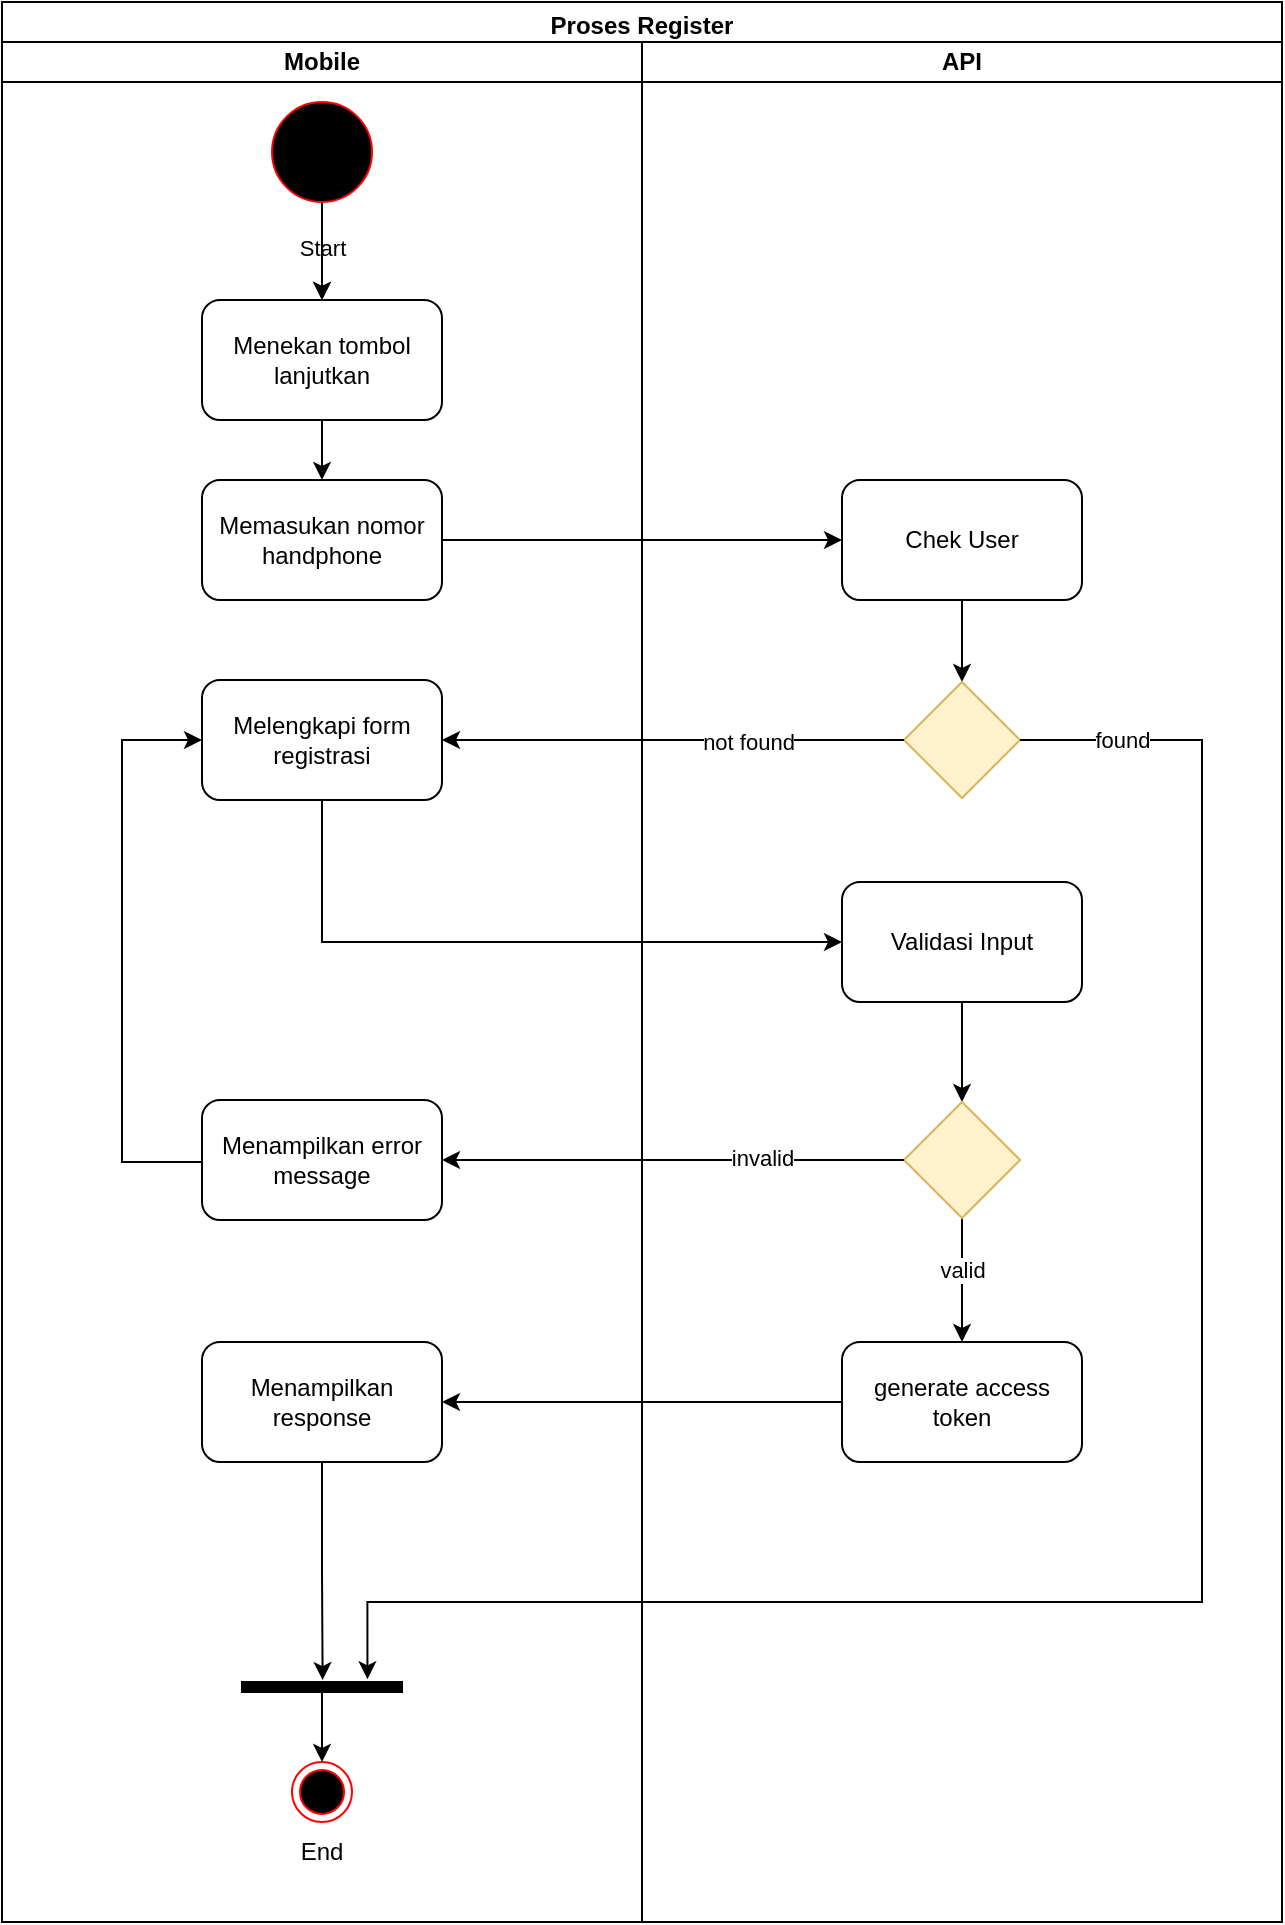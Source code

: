 <mxfile>
    <diagram id="xYMDRpf6OmGDEBUr7g-y" name="Register">
        <mxGraphModel dx="676" dy="591" grid="1" gridSize="10" guides="1" tooltips="1" connect="1" arrows="1" fold="1" page="1" pageScale="1" pageWidth="850" pageHeight="1100" math="0" shadow="0">
            <root>
                <mxCell id="0"/>
                <mxCell id="1" parent="0"/>
                <mxCell id="5NrimnPIdkj-3UQdEftS-1" value="Proses Register" style="swimlane;whiteSpace=wrap;html=1;" parent="1" vertex="1">
                    <mxGeometry x="80" y="80" width="640" height="960" as="geometry"/>
                </mxCell>
                <mxCell id="5NrimnPIdkj-3UQdEftS-2" value="Mobile" style="swimlane;startSize=20;whiteSpace=wrap;html=1;" parent="5NrimnPIdkj-3UQdEftS-1" vertex="1">
                    <mxGeometry y="20" width="320" height="940" as="geometry"/>
                </mxCell>
                <mxCell id="5NrimnPIdkj-3UQdEftS-3" style="edgeStyle=none;html=1;entryX=0.5;entryY=0;entryDx=0;entryDy=0;" parent="5NrimnPIdkj-3UQdEftS-2" target="5NrimnPIdkj-3UQdEftS-6" edge="1">
                    <mxGeometry relative="1" as="geometry">
                        <mxPoint x="160" y="82" as="sourcePoint"/>
                    </mxGeometry>
                </mxCell>
                <mxCell id="5NrimnPIdkj-3UQdEftS-4" value="Start" style="edgeLabel;html=1;align=center;verticalAlign=middle;resizable=0;points=[];" parent="5NrimnPIdkj-3UQdEftS-3" vertex="1" connectable="0">
                    <mxGeometry x="-0.257" relative="1" as="geometry">
                        <mxPoint y="3" as="offset"/>
                    </mxGeometry>
                </mxCell>
                <mxCell id="5NrimnPIdkj-3UQdEftS-5" value="" style="edgeStyle=none;html=1;" parent="5NrimnPIdkj-3UQdEftS-2" source="5NrimnPIdkj-3UQdEftS-6" target="5NrimnPIdkj-3UQdEftS-7" edge="1">
                    <mxGeometry relative="1" as="geometry"/>
                </mxCell>
                <mxCell id="5NrimnPIdkj-3UQdEftS-6" value="Menekan tombol lanjutkan" style="rounded=1;whiteSpace=wrap;html=1;fillColor=none;" parent="5NrimnPIdkj-3UQdEftS-2" vertex="1">
                    <mxGeometry x="100" y="129" width="120" height="60" as="geometry"/>
                </mxCell>
                <mxCell id="5NrimnPIdkj-3UQdEftS-7" value="Memasukan nomor handphone" style="whiteSpace=wrap;html=1;fillColor=none;rounded=1;" parent="5NrimnPIdkj-3UQdEftS-2" vertex="1">
                    <mxGeometry x="100" y="219" width="120" height="60" as="geometry"/>
                </mxCell>
                <mxCell id="5NrimnPIdkj-3UQdEftS-8" value="Melengkapi form registrasi" style="whiteSpace=wrap;html=1;fillColor=none;rounded=1;" parent="5NrimnPIdkj-3UQdEftS-2" vertex="1">
                    <mxGeometry x="100" y="319" width="120" height="60" as="geometry"/>
                </mxCell>
                <mxCell id="5NrimnPIdkj-3UQdEftS-9" value="" style="ellipse;html=1;shape=endState;fillColor=#000000;strokeColor=#ff0000;" parent="5NrimnPIdkj-3UQdEftS-2" vertex="1">
                    <mxGeometry x="145" y="860" width="30" height="30" as="geometry"/>
                </mxCell>
                <mxCell id="5NrimnPIdkj-3UQdEftS-10" style="edgeStyle=orthogonalEdgeStyle;rounded=0;html=1;entryX=0.5;entryY=0;entryDx=0;entryDy=0;" parent="5NrimnPIdkj-3UQdEftS-2" source="5NrimnPIdkj-3UQdEftS-11" target="5NrimnPIdkj-3UQdEftS-9" edge="1">
                    <mxGeometry relative="1" as="geometry"/>
                </mxCell>
                <mxCell id="5NrimnPIdkj-3UQdEftS-11" value="" style="html=1;points=[];perimeter=orthogonalPerimeter;fillColor=strokeColor;direction=south;" parent="5NrimnPIdkj-3UQdEftS-2" vertex="1">
                    <mxGeometry x="120" y="820" width="80" height="5" as="geometry"/>
                </mxCell>
                <mxCell id="5NrimnPIdkj-3UQdEftS-12" style="edgeStyle=orthogonalEdgeStyle;rounded=0;html=1;entryX=0;entryY=0.5;entryDx=0;entryDy=0;" parent="5NrimnPIdkj-3UQdEftS-2" source="5NrimnPIdkj-3UQdEftS-13" target="5NrimnPIdkj-3UQdEftS-8" edge="1">
                    <mxGeometry relative="1" as="geometry">
                        <Array as="points">
                            <mxPoint x="60" y="560"/>
                            <mxPoint x="60" y="349"/>
                        </Array>
                    </mxGeometry>
                </mxCell>
                <mxCell id="5NrimnPIdkj-3UQdEftS-13" value="Menampilkan error message" style="rounded=1;whiteSpace=wrap;html=1;fillColor=none;" parent="5NrimnPIdkj-3UQdEftS-2" vertex="1">
                    <mxGeometry x="100" y="529" width="120" height="60" as="geometry"/>
                </mxCell>
                <mxCell id="5NrimnPIdkj-3UQdEftS-14" style="edgeStyle=orthogonalEdgeStyle;rounded=0;html=1;entryX=-0.194;entryY=0.496;entryDx=0;entryDy=0;entryPerimeter=0;" parent="5NrimnPIdkj-3UQdEftS-2" source="5NrimnPIdkj-3UQdEftS-15" target="5NrimnPIdkj-3UQdEftS-11" edge="1">
                    <mxGeometry relative="1" as="geometry"/>
                </mxCell>
                <mxCell id="5NrimnPIdkj-3UQdEftS-15" value="Menampilkan response" style="rounded=1;whiteSpace=wrap;html=1;fillColor=none;" parent="5NrimnPIdkj-3UQdEftS-2" vertex="1">
                    <mxGeometry x="100" y="650" width="120" height="60" as="geometry"/>
                </mxCell>
                <mxCell id="5NrimnPIdkj-3UQdEftS-16" value="" style="edgeStyle=orthogonalEdgeStyle;rounded=0;html=1;exitX=0.5;exitY=1;exitDx=0;exitDy=0;" parent="5NrimnPIdkj-3UQdEftS-2" source="5NrimnPIdkj-3UQdEftS-17" target="5NrimnPIdkj-3UQdEftS-6" edge="1">
                    <mxGeometry relative="1" as="geometry"/>
                </mxCell>
                <mxCell id="5NrimnPIdkj-3UQdEftS-17" value="" style="ellipse;whiteSpace=wrap;html=1;fillColor=#000000;strokeColor=#ff0000;" parent="5NrimnPIdkj-3UQdEftS-2" vertex="1">
                    <mxGeometry x="135" y="30" width="50" height="50" as="geometry"/>
                </mxCell>
                <mxCell id="5NrimnPIdkj-3UQdEftS-18" value="End" style="text;html=1;strokeColor=none;fillColor=none;align=center;verticalAlign=middle;whiteSpace=wrap;rounded=0;" parent="5NrimnPIdkj-3UQdEftS-2" vertex="1">
                    <mxGeometry x="130" y="890" width="60" height="30" as="geometry"/>
                </mxCell>
                <mxCell id="5NrimnPIdkj-3UQdEftS-19" value="API" style="swimlane;startSize=20;whiteSpace=wrap;html=1;" parent="5NrimnPIdkj-3UQdEftS-1" vertex="1">
                    <mxGeometry x="320" y="20" width="320" height="940" as="geometry"/>
                </mxCell>
                <mxCell id="5NrimnPIdkj-3UQdEftS-20" value="generate access token" style="rounded=1;whiteSpace=wrap;html=1;fillColor=none;" parent="5NrimnPIdkj-3UQdEftS-19" vertex="1">
                    <mxGeometry x="100" y="650" width="120" height="60" as="geometry"/>
                </mxCell>
                <mxCell id="5NrimnPIdkj-3UQdEftS-21" style="edgeStyle=orthogonalEdgeStyle;rounded=0;html=1;entryX=0.5;entryY=0;entryDx=0;entryDy=0;" parent="5NrimnPIdkj-3UQdEftS-19" source="5NrimnPIdkj-3UQdEftS-22" target="5NrimnPIdkj-3UQdEftS-23" edge="1">
                    <mxGeometry relative="1" as="geometry"/>
                </mxCell>
                <mxCell id="5NrimnPIdkj-3UQdEftS-22" value="Chek User" style="whiteSpace=wrap;html=1;fillColor=none;rounded=1;" parent="5NrimnPIdkj-3UQdEftS-19" vertex="1">
                    <mxGeometry x="100" y="219" width="120" height="60" as="geometry"/>
                </mxCell>
                <mxCell id="5NrimnPIdkj-3UQdEftS-23" value="" style="rhombus;whiteSpace=wrap;html=1;fillColor=#fff2cc;strokeColor=#d6b656;" parent="5NrimnPIdkj-3UQdEftS-19" vertex="1">
                    <mxGeometry x="131" y="320" width="58" height="58" as="geometry"/>
                </mxCell>
                <mxCell id="5NrimnPIdkj-3UQdEftS-24" style="edgeStyle=orthogonalEdgeStyle;rounded=0;html=1;entryX=0.5;entryY=0;entryDx=0;entryDy=0;" parent="5NrimnPIdkj-3UQdEftS-19" source="5NrimnPIdkj-3UQdEftS-25" target="5NrimnPIdkj-3UQdEftS-28" edge="1">
                    <mxGeometry relative="1" as="geometry"/>
                </mxCell>
                <mxCell id="5NrimnPIdkj-3UQdEftS-25" value="Validasi Input" style="rounded=1;whiteSpace=wrap;html=1;fillColor=none;" parent="5NrimnPIdkj-3UQdEftS-19" vertex="1">
                    <mxGeometry x="100" y="420" width="120" height="60" as="geometry"/>
                </mxCell>
                <mxCell id="5NrimnPIdkj-3UQdEftS-26" style="edgeStyle=orthogonalEdgeStyle;rounded=0;html=1;entryX=0.5;entryY=0;entryDx=0;entryDy=0;" parent="5NrimnPIdkj-3UQdEftS-19" source="5NrimnPIdkj-3UQdEftS-28" target="5NrimnPIdkj-3UQdEftS-20" edge="1">
                    <mxGeometry relative="1" as="geometry"/>
                </mxCell>
                <mxCell id="5NrimnPIdkj-3UQdEftS-27" value="valid" style="edgeLabel;html=1;align=center;verticalAlign=middle;resizable=0;points=[];" parent="5NrimnPIdkj-3UQdEftS-26" vertex="1" connectable="0">
                    <mxGeometry x="-0.172" relative="1" as="geometry">
                        <mxPoint as="offset"/>
                    </mxGeometry>
                </mxCell>
                <mxCell id="5NrimnPIdkj-3UQdEftS-28" value="" style="rhombus;whiteSpace=wrap;html=1;fillColor=#fff2cc;strokeColor=#d6b656;" parent="5NrimnPIdkj-3UQdEftS-19" vertex="1">
                    <mxGeometry x="131" y="530" width="58" height="58" as="geometry"/>
                </mxCell>
                <mxCell id="5NrimnPIdkj-3UQdEftS-29" style="edgeStyle=orthogonalEdgeStyle;rounded=0;html=1;entryX=0;entryY=0.5;entryDx=0;entryDy=0;" parent="5NrimnPIdkj-3UQdEftS-1" source="5NrimnPIdkj-3UQdEftS-7" target="5NrimnPIdkj-3UQdEftS-22" edge="1">
                    <mxGeometry relative="1" as="geometry"/>
                </mxCell>
                <mxCell id="5NrimnPIdkj-3UQdEftS-30" style="edgeStyle=orthogonalEdgeStyle;rounded=0;html=1;entryX=1;entryY=0.5;entryDx=0;entryDy=0;" parent="5NrimnPIdkj-3UQdEftS-1" source="5NrimnPIdkj-3UQdEftS-23" target="5NrimnPIdkj-3UQdEftS-8" edge="1">
                    <mxGeometry relative="1" as="geometry"/>
                </mxCell>
                <mxCell id="5NrimnPIdkj-3UQdEftS-31" value="not found" style="edgeLabel;html=1;align=center;verticalAlign=middle;resizable=0;points=[];" parent="5NrimnPIdkj-3UQdEftS-30" vertex="1" connectable="0">
                    <mxGeometry x="-0.325" y="1" relative="1" as="geometry">
                        <mxPoint as="offset"/>
                    </mxGeometry>
                </mxCell>
                <mxCell id="5NrimnPIdkj-3UQdEftS-32" style="edgeStyle=orthogonalEdgeStyle;rounded=0;html=1;entryX=0;entryY=0.5;entryDx=0;entryDy=0;" parent="5NrimnPIdkj-3UQdEftS-1" source="5NrimnPIdkj-3UQdEftS-8" target="5NrimnPIdkj-3UQdEftS-25" edge="1">
                    <mxGeometry relative="1" as="geometry">
                        <Array as="points">
                            <mxPoint x="160" y="470"/>
                        </Array>
                    </mxGeometry>
                </mxCell>
                <mxCell id="5NrimnPIdkj-3UQdEftS-33" style="edgeStyle=orthogonalEdgeStyle;rounded=0;html=1;entryX=1;entryY=0.5;entryDx=0;entryDy=0;" parent="5NrimnPIdkj-3UQdEftS-1" source="5NrimnPIdkj-3UQdEftS-28" target="5NrimnPIdkj-3UQdEftS-13" edge="1">
                    <mxGeometry relative="1" as="geometry"/>
                </mxCell>
                <mxCell id="5NrimnPIdkj-3UQdEftS-34" value="invalid" style="edgeLabel;html=1;align=center;verticalAlign=middle;resizable=0;points=[];" parent="5NrimnPIdkj-3UQdEftS-33" vertex="1" connectable="0">
                    <mxGeometry x="-0.384" y="-1" relative="1" as="geometry">
                        <mxPoint as="offset"/>
                    </mxGeometry>
                </mxCell>
                <mxCell id="5NrimnPIdkj-3UQdEftS-35" style="edgeStyle=orthogonalEdgeStyle;rounded=0;html=1;entryX=1;entryY=0.5;entryDx=0;entryDy=0;" parent="5NrimnPIdkj-3UQdEftS-1" source="5NrimnPIdkj-3UQdEftS-20" target="5NrimnPIdkj-3UQdEftS-15" edge="1">
                    <mxGeometry relative="1" as="geometry"/>
                </mxCell>
                <mxCell id="5NrimnPIdkj-3UQdEftS-36" style="edgeStyle=orthogonalEdgeStyle;rounded=0;html=1;entryX=-0.267;entryY=0.216;entryDx=0;entryDy=0;entryPerimeter=0;" parent="5NrimnPIdkj-3UQdEftS-1" source="5NrimnPIdkj-3UQdEftS-23" target="5NrimnPIdkj-3UQdEftS-11" edge="1">
                    <mxGeometry relative="1" as="geometry">
                        <Array as="points">
                            <mxPoint x="600" y="369"/>
                            <mxPoint x="600" y="800"/>
                            <mxPoint x="183" y="800"/>
                        </Array>
                    </mxGeometry>
                </mxCell>
                <mxCell id="5NrimnPIdkj-3UQdEftS-37" value="found" style="edgeLabel;html=1;align=center;verticalAlign=middle;resizable=0;points=[];" parent="5NrimnPIdkj-3UQdEftS-36" vertex="1" connectable="0">
                    <mxGeometry x="-0.865" y="-2" relative="1" as="geometry">
                        <mxPoint x="-15" y="-2" as="offset"/>
                    </mxGeometry>
                </mxCell>
            </root>
        </mxGraphModel>
    </diagram>
    <diagram id="5POT48N6JLN6g2_w27yh" name="Login">
        <mxGraphModel dx="676" dy="591" grid="1" gridSize="10" guides="1" tooltips="1" connect="1" arrows="1" fold="1" page="1" pageScale="1" pageWidth="850" pageHeight="1100" math="0" shadow="0">
            <root>
                <mxCell id="0"/>
                <mxCell id="1" parent="0"/>
                <mxCell id="2" value="Proses Login" style="swimlane;whiteSpace=wrap;html=1;" parent="1" vertex="1">
                    <mxGeometry x="80" y="80" width="640" height="960" as="geometry"/>
                </mxCell>
                <mxCell id="3" value="Mobile" style="swimlane;startSize=20;whiteSpace=wrap;html=1;" parent="2" vertex="1">
                    <mxGeometry y="20" width="320" height="940" as="geometry"/>
                </mxCell>
                <mxCell id="7" style="edgeStyle=none;html=1;entryX=0.5;entryY=0;entryDx=0;entryDy=0;" parent="3" target="6" edge="1">
                    <mxGeometry relative="1" as="geometry">
                        <mxPoint x="160" y="82" as="sourcePoint"/>
                    </mxGeometry>
                </mxCell>
                <mxCell id="8" value="Start" style="edgeLabel;html=1;align=center;verticalAlign=middle;resizable=0;points=[];" parent="7" vertex="1" connectable="0">
                    <mxGeometry x="-0.257" relative="1" as="geometry">
                        <mxPoint y="3" as="offset"/>
                    </mxGeometry>
                </mxCell>
                <mxCell id="10" value="" style="edgeStyle=none;html=1;" parent="3" source="6" target="9" edge="1">
                    <mxGeometry relative="1" as="geometry"/>
                </mxCell>
                <mxCell id="6" value="Menekan tombol lanjutkan" style="rounded=1;whiteSpace=wrap;html=1;fillColor=none;" parent="3" vertex="1">
                    <mxGeometry x="100" y="129" width="120" height="60" as="geometry"/>
                </mxCell>
                <mxCell id="9" value="Memasukan nomor handphone" style="whiteSpace=wrap;html=1;fillColor=none;rounded=1;" parent="3" vertex="1">
                    <mxGeometry x="100" y="219" width="120" height="60" as="geometry"/>
                </mxCell>
                <mxCell id="11" value="Memasukan PIN" style="whiteSpace=wrap;html=1;fillColor=none;rounded=1;" parent="3" vertex="1">
                    <mxGeometry x="100" y="319" width="120" height="60" as="geometry"/>
                </mxCell>
                <mxCell id="34" value="" style="ellipse;html=1;shape=endState;fillColor=#000000;strokeColor=#ff0000;" parent="3" vertex="1">
                    <mxGeometry x="145" y="860" width="30" height="30" as="geometry"/>
                </mxCell>
                <mxCell id="49" style="edgeStyle=orthogonalEdgeStyle;rounded=0;html=1;entryX=0.5;entryY=0;entryDx=0;entryDy=0;" parent="3" source="36" target="34" edge="1">
                    <mxGeometry relative="1" as="geometry"/>
                </mxCell>
                <mxCell id="36" value="" style="html=1;points=[];perimeter=orthogonalPerimeter;fillColor=strokeColor;direction=south;" parent="3" vertex="1">
                    <mxGeometry x="120" y="820" width="80" height="5" as="geometry"/>
                </mxCell>
                <mxCell id="56" style="edgeStyle=orthogonalEdgeStyle;rounded=0;html=1;entryX=0;entryY=0.5;entryDx=0;entryDy=0;" parent="3" source="42" target="11" edge="1">
                    <mxGeometry relative="1" as="geometry">
                        <Array as="points">
                            <mxPoint x="60" y="560"/>
                            <mxPoint x="60" y="349"/>
                        </Array>
                    </mxGeometry>
                </mxCell>
                <mxCell id="42" value="Menampilkan error message" style="rounded=1;whiteSpace=wrap;html=1;fillColor=none;" parent="3" vertex="1">
                    <mxGeometry x="100" y="529" width="120" height="60" as="geometry"/>
                </mxCell>
                <mxCell id="55" style="edgeStyle=orthogonalEdgeStyle;rounded=0;html=1;entryX=-0.194;entryY=0.496;entryDx=0;entryDy=0;entryPerimeter=0;" parent="3" source="47" target="36" edge="1">
                    <mxGeometry relative="1" as="geometry"/>
                </mxCell>
                <mxCell id="47" value="Menampilkan response" style="rounded=1;whiteSpace=wrap;html=1;fillColor=none;" parent="3" vertex="1">
                    <mxGeometry x="100" y="650" width="120" height="60" as="geometry"/>
                </mxCell>
                <mxCell id="53" value="" style="edgeStyle=orthogonalEdgeStyle;rounded=0;html=1;exitX=0.5;exitY=1;exitDx=0;exitDy=0;" parent="3" source="52" target="6" edge="1">
                    <mxGeometry relative="1" as="geometry"/>
                </mxCell>
                <mxCell id="52" value="" style="ellipse;whiteSpace=wrap;html=1;fillColor=#000000;strokeColor=#ff0000;" parent="3" vertex="1">
                    <mxGeometry x="135" y="30" width="50" height="50" as="geometry"/>
                </mxCell>
                <mxCell id="54" value="End" style="text;html=1;strokeColor=none;fillColor=none;align=center;verticalAlign=middle;whiteSpace=wrap;rounded=0;" parent="3" vertex="1">
                    <mxGeometry x="130" y="890" width="60" height="30" as="geometry"/>
                </mxCell>
                <mxCell id="4" value="API" style="swimlane;startSize=20;whiteSpace=wrap;html=1;" parent="2" vertex="1">
                    <mxGeometry x="320" y="20" width="320" height="940" as="geometry"/>
                </mxCell>
                <mxCell id="22" value="generate access token" style="rounded=1;whiteSpace=wrap;html=1;fillColor=none;" parent="4" vertex="1">
                    <mxGeometry x="100" y="650" width="120" height="60" as="geometry"/>
                </mxCell>
                <mxCell id="31" style="edgeStyle=orthogonalEdgeStyle;rounded=0;html=1;entryX=0.5;entryY=0;entryDx=0;entryDy=0;" parent="4" source="28" target="30" edge="1">
                    <mxGeometry relative="1" as="geometry"/>
                </mxCell>
                <mxCell id="28" value="Chek User" style="whiteSpace=wrap;html=1;fillColor=none;rounded=1;" parent="4" vertex="1">
                    <mxGeometry x="100" y="219" width="120" height="60" as="geometry"/>
                </mxCell>
                <mxCell id="30" value="" style="rhombus;whiteSpace=wrap;html=1;fillColor=#fff2cc;strokeColor=#d6b656;" parent="4" vertex="1">
                    <mxGeometry x="131" y="320" width="58" height="58" as="geometry"/>
                </mxCell>
                <mxCell id="41" style="edgeStyle=orthogonalEdgeStyle;rounded=0;html=1;entryX=0.5;entryY=0;entryDx=0;entryDy=0;" parent="4" source="38" target="40" edge="1">
                    <mxGeometry relative="1" as="geometry"/>
                </mxCell>
                <mxCell id="38" value="Validasi Input" style="rounded=1;whiteSpace=wrap;html=1;fillColor=none;" parent="4" vertex="1">
                    <mxGeometry x="100" y="420" width="120" height="60" as="geometry"/>
                </mxCell>
                <mxCell id="45" style="edgeStyle=orthogonalEdgeStyle;rounded=0;html=1;entryX=0.5;entryY=0;entryDx=0;entryDy=0;" parent="4" source="40" target="22" edge="1">
                    <mxGeometry relative="1" as="geometry"/>
                </mxCell>
                <mxCell id="46" value="valid" style="edgeLabel;html=1;align=center;verticalAlign=middle;resizable=0;points=[];" parent="45" vertex="1" connectable="0">
                    <mxGeometry x="-0.172" relative="1" as="geometry">
                        <mxPoint as="offset"/>
                    </mxGeometry>
                </mxCell>
                <mxCell id="40" value="" style="rhombus;whiteSpace=wrap;html=1;fillColor=#fff2cc;strokeColor=#d6b656;" parent="4" vertex="1">
                    <mxGeometry x="131" y="530" width="58" height="58" as="geometry"/>
                </mxCell>
                <mxCell id="29" style="edgeStyle=orthogonalEdgeStyle;rounded=0;html=1;entryX=0;entryY=0.5;entryDx=0;entryDy=0;" parent="2" source="9" target="28" edge="1">
                    <mxGeometry relative="1" as="geometry"/>
                </mxCell>
                <mxCell id="32" style="edgeStyle=orthogonalEdgeStyle;rounded=0;html=1;entryX=1;entryY=0.5;entryDx=0;entryDy=0;" parent="2" source="30" target="11" edge="1">
                    <mxGeometry relative="1" as="geometry"/>
                </mxCell>
                <mxCell id="33" value="found" style="edgeLabel;html=1;align=center;verticalAlign=middle;resizable=0;points=[];" parent="32" vertex="1" connectable="0">
                    <mxGeometry x="-0.325" y="1" relative="1" as="geometry">
                        <mxPoint as="offset"/>
                    </mxGeometry>
                </mxCell>
                <mxCell id="39" style="edgeStyle=orthogonalEdgeStyle;rounded=0;html=1;entryX=0;entryY=0.5;entryDx=0;entryDy=0;" parent="2" source="11" target="38" edge="1">
                    <mxGeometry relative="1" as="geometry">
                        <Array as="points">
                            <mxPoint x="160" y="470"/>
                        </Array>
                    </mxGeometry>
                </mxCell>
                <mxCell id="43" style="edgeStyle=orthogonalEdgeStyle;rounded=0;html=1;entryX=1;entryY=0.5;entryDx=0;entryDy=0;" parent="2" source="40" target="42" edge="1">
                    <mxGeometry relative="1" as="geometry"/>
                </mxCell>
                <mxCell id="44" value="invalid" style="edgeLabel;html=1;align=center;verticalAlign=middle;resizable=0;points=[];" parent="43" vertex="1" connectable="0">
                    <mxGeometry x="-0.384" y="-1" relative="1" as="geometry">
                        <mxPoint as="offset"/>
                    </mxGeometry>
                </mxCell>
                <mxCell id="48" style="edgeStyle=orthogonalEdgeStyle;rounded=0;html=1;entryX=1;entryY=0.5;entryDx=0;entryDy=0;" parent="2" source="22" target="47" edge="1">
                    <mxGeometry relative="1" as="geometry"/>
                </mxCell>
                <mxCell id="57" style="edgeStyle=orthogonalEdgeStyle;rounded=0;html=1;entryX=-0.267;entryY=0.216;entryDx=0;entryDy=0;entryPerimeter=0;" parent="2" source="30" target="36" edge="1">
                    <mxGeometry relative="1" as="geometry">
                        <Array as="points">
                            <mxPoint x="600" y="369"/>
                            <mxPoint x="600" y="800"/>
                            <mxPoint x="183" y="800"/>
                        </Array>
                    </mxGeometry>
                </mxCell>
                <mxCell id="58" value="not found" style="edgeLabel;html=1;align=center;verticalAlign=middle;resizable=0;points=[];" parent="57" vertex="1" connectable="0">
                    <mxGeometry x="-0.865" y="-2" relative="1" as="geometry">
                        <mxPoint x="-15" y="-2" as="offset"/>
                    </mxGeometry>
                </mxCell>
            </root>
        </mxGraphModel>
    </diagram>
    <diagram id="HBCdhZih2Jx_T4wi-jC_" name="Top-Up">
        <mxGraphModel dx="676" dy="591" grid="1" gridSize="10" guides="1" tooltips="1" connect="1" arrows="1" fold="1" page="1" pageScale="1" pageWidth="850" pageHeight="1100" math="0" shadow="0">
            <root>
                <mxCell id="0"/>
                <mxCell id="1" parent="0"/>
                <mxCell id="sqf8rdVO9tudh8e3aF13-1" value="Proses Top-Up" style="swimlane;whiteSpace=wrap;html=1;" parent="1" vertex="1">
                    <mxGeometry x="80" y="80" width="960" height="920" as="geometry"/>
                </mxCell>
                <mxCell id="sqf8rdVO9tudh8e3aF13-2" value="Mobile" style="swimlane;startSize=20;whiteSpace=wrap;html=1;" parent="sqf8rdVO9tudh8e3aF13-1" vertex="1">
                    <mxGeometry y="20" width="320" height="900" as="geometry"/>
                </mxCell>
                <mxCell id="sqf8rdVO9tudh8e3aF13-3" style="edgeStyle=none;html=1;entryX=0.5;entryY=0;entryDx=0;entryDy=0;" parent="sqf8rdVO9tudh8e3aF13-2" target="sqf8rdVO9tudh8e3aF13-6" edge="1">
                    <mxGeometry relative="1" as="geometry">
                        <mxPoint x="160" y="82" as="sourcePoint"/>
                    </mxGeometry>
                </mxCell>
                <mxCell id="sqf8rdVO9tudh8e3aF13-4" value="Start" style="edgeLabel;html=1;align=center;verticalAlign=middle;resizable=0;points=[];" parent="sqf8rdVO9tudh8e3aF13-3" vertex="1" connectable="0">
                    <mxGeometry x="-0.257" relative="1" as="geometry">
                        <mxPoint y="3" as="offset"/>
                    </mxGeometry>
                </mxCell>
                <mxCell id="sqf8rdVO9tudh8e3aF13-5" value="" style="edgeStyle=none;html=1;" parent="sqf8rdVO9tudh8e3aF13-2" source="sqf8rdVO9tudh8e3aF13-6" target="sqf8rdVO9tudh8e3aF13-7" edge="1">
                    <mxGeometry relative="1" as="geometry"/>
                </mxCell>
                <mxCell id="sqf8rdVO9tudh8e3aF13-6" value="Login" style="rounded=1;whiteSpace=wrap;html=1;fillColor=none;" parent="sqf8rdVO9tudh8e3aF13-2" vertex="1">
                    <mxGeometry x="100" y="129" width="120" height="60" as="geometry"/>
                </mxCell>
                <mxCell id="sqf8rdVO9tudh8e3aF13-39" style="edgeStyle=none;html=1;entryX=0.5;entryY=0;entryDx=0;entryDy=0;" parent="sqf8rdVO9tudh8e3aF13-2" source="sqf8rdVO9tudh8e3aF13-7" target="sqf8rdVO9tudh8e3aF13-38" edge="1">
                    <mxGeometry relative="1" as="geometry"/>
                </mxCell>
                <mxCell id="sqf8rdVO9tudh8e3aF13-7" value="Menekan tombol top-up" style="whiteSpace=wrap;html=1;fillColor=none;rounded=1;" parent="sqf8rdVO9tudh8e3aF13-2" vertex="1">
                    <mxGeometry x="100" y="219" width="120" height="60" as="geometry"/>
                </mxCell>
                <mxCell id="sqf8rdVO9tudh8e3aF13-9" value="" style="ellipse;html=1;shape=endState;fillColor=#000000;strokeColor=#ff0000;" parent="sqf8rdVO9tudh8e3aF13-2" vertex="1">
                    <mxGeometry x="145" y="809" width="30" height="30" as="geometry"/>
                </mxCell>
                <mxCell id="sqf8rdVO9tudh8e3aF13-16" value="" style="edgeStyle=orthogonalEdgeStyle;rounded=0;html=1;exitX=0.5;exitY=1;exitDx=0;exitDy=0;" parent="sqf8rdVO9tudh8e3aF13-2" source="sqf8rdVO9tudh8e3aF13-17" target="sqf8rdVO9tudh8e3aF13-6" edge="1">
                    <mxGeometry relative="1" as="geometry"/>
                </mxCell>
                <mxCell id="sqf8rdVO9tudh8e3aF13-17" value="" style="ellipse;whiteSpace=wrap;html=1;fillColor=#000000;strokeColor=#ff0000;" parent="sqf8rdVO9tudh8e3aF13-2" vertex="1">
                    <mxGeometry x="135" y="30" width="50" height="50" as="geometry"/>
                </mxCell>
                <mxCell id="sqf8rdVO9tudh8e3aF13-18" value="End" style="text;html=1;strokeColor=none;fillColor=none;align=center;verticalAlign=middle;whiteSpace=wrap;rounded=0;" parent="sqf8rdVO9tudh8e3aF13-2" vertex="1">
                    <mxGeometry x="130" y="839" width="60" height="30" as="geometry"/>
                </mxCell>
                <mxCell id="xCmeTbQ0YX4_bjSPdv26-1" style="edgeStyle=none;html=1;entryX=0.5;entryY=0;entryDx=0;entryDy=0;" parent="sqf8rdVO9tudh8e3aF13-2" source="sqf8rdVO9tudh8e3aF13-38" target="3-6C4SmH8PYOub_v9AP--11" edge="1">
                    <mxGeometry relative="1" as="geometry"/>
                </mxCell>
                <mxCell id="sqf8rdVO9tudh8e3aF13-38" value="Mengisi form top-up" style="whiteSpace=wrap;html=1;fillColor=none;rounded=1;" parent="sqf8rdVO9tudh8e3aF13-2" vertex="1">
                    <mxGeometry x="100" y="310" width="120" height="60" as="geometry"/>
                </mxCell>
                <mxCell id="3-6C4SmH8PYOub_v9AP--11" value="Menekan tombol lanjutkan" style="whiteSpace=wrap;html=1;fillColor=none;rounded=1;" parent="sqf8rdVO9tudh8e3aF13-2" vertex="1">
                    <mxGeometry x="100" y="400" width="120" height="60" as="geometry"/>
                </mxCell>
                <mxCell id="tCj_TUN1RZDb1iDFhxiW-4" style="edgeStyle=orthogonalEdgeStyle;html=1;entryX=-0.234;entryY=0.786;entryDx=0;entryDy=0;entryPerimeter=0;rounded=0;" parent="sqf8rdVO9tudh8e3aF13-2" source="hn02Mun4QYDTexIspGYg-3" target="tCj_TUN1RZDb1iDFhxiW-1" edge="1">
                    <mxGeometry relative="1" as="geometry">
                        <Array as="points">
                            <mxPoint x="70" y="540"/>
                            <mxPoint x="70" y="720"/>
                            <mxPoint x="137" y="720"/>
                        </Array>
                    </mxGeometry>
                </mxCell>
                <mxCell id="hn02Mun4QYDTexIspGYg-3" value="Meampilkan error message" style="whiteSpace=wrap;html=1;fillColor=none;rounded=1;" parent="sqf8rdVO9tudh8e3aF13-2" vertex="1">
                    <mxGeometry x="100" y="510" width="120" height="60" as="geometry"/>
                </mxCell>
                <mxCell id="tCj_TUN1RZDb1iDFhxiW-2" style="edgeStyle=none;html=1;entryX=-0.044;entryY=0.505;entryDx=0;entryDy=0;entryPerimeter=0;" parent="sqf8rdVO9tudh8e3aF13-2" source="hn02Mun4QYDTexIspGYg-10" target="tCj_TUN1RZDb1iDFhxiW-1" edge="1">
                    <mxGeometry relative="1" as="geometry">
                        <mxPoint x="160" y="770" as="targetPoint"/>
                    </mxGeometry>
                </mxCell>
                <mxCell id="hn02Mun4QYDTexIspGYg-10" value="Menampilkan response" style="whiteSpace=wrap;html=1;fillColor=none;rounded=1;" parent="sqf8rdVO9tudh8e3aF13-2" vertex="1">
                    <mxGeometry x="100" y="620" width="120" height="60" as="geometry"/>
                </mxCell>
                <mxCell id="tCj_TUN1RZDb1iDFhxiW-3" style="edgeStyle=none;html=1;entryX=0.5;entryY=0;entryDx=0;entryDy=0;" parent="sqf8rdVO9tudh8e3aF13-2" source="tCj_TUN1RZDb1iDFhxiW-1" target="sqf8rdVO9tudh8e3aF13-9" edge="1">
                    <mxGeometry relative="1" as="geometry"/>
                </mxCell>
                <mxCell id="tCj_TUN1RZDb1iDFhxiW-1" value="" style="html=1;points=[];perimeter=orthogonalPerimeter;fillColor=strokeColor;direction=south;" parent="sqf8rdVO9tudh8e3aF13-2" vertex="1">
                    <mxGeometry x="120" y="773" width="80" height="5" as="geometry"/>
                </mxCell>
                <mxCell id="3-6C4SmH8PYOub_v9AP--1" value="API" style="swimlane;startSize=20;whiteSpace=wrap;html=1;" parent="1" vertex="1">
                    <mxGeometry x="400" y="100" width="320" height="900" as="geometry"/>
                </mxCell>
                <mxCell id="hn02Mun4QYDTexIspGYg-2" style="edgeStyle=none;html=1;entryX=0.5;entryY=0;entryDx=0;entryDy=0;" parent="3-6C4SmH8PYOub_v9AP--1" source="xCmeTbQ0YX4_bjSPdv26-2" target="hn02Mun4QYDTexIspGYg-1" edge="1">
                    <mxGeometry relative="1" as="geometry"/>
                </mxCell>
                <mxCell id="xCmeTbQ0YX4_bjSPdv26-2" value="Validasi input" style="whiteSpace=wrap;html=1;fillColor=none;rounded=1;" parent="3-6C4SmH8PYOub_v9AP--1" vertex="1">
                    <mxGeometry x="100" y="400" width="120" height="60" as="geometry"/>
                </mxCell>
                <mxCell id="hn02Mun4QYDTexIspGYg-1" value="" style="rhombus;whiteSpace=wrap;html=1;fillColor=#fff2cc;strokeColor=#d6b656;" parent="3-6C4SmH8PYOub_v9AP--1" vertex="1">
                    <mxGeometry x="131" y="510" width="58" height="58" as="geometry"/>
                </mxCell>
                <mxCell id="hn02Mun4QYDTexIspGYg-5" value="Menambahkan data ke database" style="whiteSpace=wrap;html=1;fillColor=none;rounded=1;" parent="3-6C4SmH8PYOub_v9AP--1" vertex="1">
                    <mxGeometry x="100" y="620" width="120" height="60" as="geometry"/>
                </mxCell>
                <mxCell id="xCmeTbQ0YX4_bjSPdv26-3" style="edgeStyle=none;html=1;entryX=0;entryY=0.5;entryDx=0;entryDy=0;" parent="1" source="3-6C4SmH8PYOub_v9AP--11" target="xCmeTbQ0YX4_bjSPdv26-2" edge="1">
                    <mxGeometry relative="1" as="geometry"/>
                </mxCell>
                <mxCell id="hn02Mun4QYDTexIspGYg-4" style="edgeStyle=none;html=1;entryX=1;entryY=0.5;entryDx=0;entryDy=0;" parent="1" source="hn02Mun4QYDTexIspGYg-1" target="hn02Mun4QYDTexIspGYg-3" edge="1">
                    <mxGeometry relative="1" as="geometry"/>
                </mxCell>
                <mxCell id="hn02Mun4QYDTexIspGYg-7" value="Tidak valid" style="edgeLabel;html=1;align=center;verticalAlign=middle;resizable=0;points=[];" parent="hn02Mun4QYDTexIspGYg-4" vertex="1" connectable="0">
                    <mxGeometry x="-0.527" y="-1" relative="1" as="geometry">
                        <mxPoint as="offset"/>
                    </mxGeometry>
                </mxCell>
                <mxCell id="hn02Mun4QYDTexIspGYg-11" style="edgeStyle=none;html=1;entryX=1;entryY=0.5;entryDx=0;entryDy=0;" parent="1" source="hn02Mun4QYDTexIspGYg-5" target="hn02Mun4QYDTexIspGYg-10" edge="1">
                    <mxGeometry relative="1" as="geometry"/>
                </mxCell>
                <mxCell id="TC69sDhjlxv4tiARXUqU-1" value="Midtrans" style="swimlane;startSize=20;whiteSpace=wrap;html=1;" parent="1" vertex="1">
                    <mxGeometry x="720" y="100" width="320" height="900" as="geometry"/>
                </mxCell>
                <mxCell id="TC69sDhjlxv4tiARXUqU-12" style="edgeStyle=orthogonalEdgeStyle;rounded=0;html=1;entryX=0.5;entryY=0;entryDx=0;entryDy=0;" parent="TC69sDhjlxv4tiARXUqU-1" source="TC69sDhjlxv4tiARXUqU-9" target="TC69sDhjlxv4tiARXUqU-11" edge="1">
                    <mxGeometry relative="1" as="geometry"/>
                </mxCell>
                <mxCell id="TC69sDhjlxv4tiARXUqU-9" value="Charging" style="whiteSpace=wrap;html=1;fillColor=none;rounded=1;" parent="TC69sDhjlxv4tiARXUqU-1" vertex="1">
                    <mxGeometry x="100" y="509" width="120" height="60" as="geometry"/>
                </mxCell>
                <mxCell id="TC69sDhjlxv4tiARXUqU-11" value="Return Response" style="whiteSpace=wrap;html=1;fillColor=none;rounded=1;" parent="TC69sDhjlxv4tiARXUqU-1" vertex="1">
                    <mxGeometry x="100" y="620" width="120" height="60" as="geometry"/>
                </mxCell>
                <mxCell id="TC69sDhjlxv4tiARXUqU-10" style="edgeStyle=orthogonalEdgeStyle;rounded=0;html=1;entryX=0;entryY=0.5;entryDx=0;entryDy=0;" parent="1" source="hn02Mun4QYDTexIspGYg-1" target="TC69sDhjlxv4tiARXUqU-9" edge="1">
                    <mxGeometry relative="1" as="geometry"/>
                </mxCell>
                <mxCell id="TC69sDhjlxv4tiARXUqU-14" value="Valid" style="edgeLabel;html=1;align=center;verticalAlign=middle;resizable=0;points=[];" parent="TC69sDhjlxv4tiARXUqU-10" vertex="1" connectable="0">
                    <mxGeometry x="-0.652" relative="1" as="geometry">
                        <mxPoint as="offset"/>
                    </mxGeometry>
                </mxCell>
                <mxCell id="TC69sDhjlxv4tiARXUqU-13" style="edgeStyle=orthogonalEdgeStyle;rounded=0;html=1;entryX=1;entryY=0.5;entryDx=0;entryDy=0;" parent="1" source="TC69sDhjlxv4tiARXUqU-11" target="hn02Mun4QYDTexIspGYg-5" edge="1">
                    <mxGeometry relative="1" as="geometry"/>
                </mxCell>
            </root>
        </mxGraphModel>
    </diagram>
    <diagram id="EjPv5xlUypH_tzkog7WO" name="Cek Status Top-Up">
        <mxGraphModel dx="1229" dy="1075" grid="1" gridSize="10" guides="1" tooltips="1" connect="1" arrows="1" fold="1" page="1" pageScale="1" pageWidth="850" pageHeight="1100" math="0" shadow="0">
            <root>
                <mxCell id="0"/>
                <mxCell id="1" parent="0"/>
                <mxCell id="qAOaCtNwMMRndqT1xe5G-1" value="Proses&amp;nbsp;Cek Status Top-Up" style="swimlane;whiteSpace=wrap;html=1;" vertex="1" parent="1">
                    <mxGeometry x="80" y="80" width="960" height="800" as="geometry"/>
                </mxCell>
                <mxCell id="qAOaCtNwMMRndqT1xe5G-2" value="Mobile" style="swimlane;startSize=20;whiteSpace=wrap;html=1;" vertex="1" parent="qAOaCtNwMMRndqT1xe5G-1">
                    <mxGeometry y="20" width="320" height="780" as="geometry"/>
                </mxCell>
                <mxCell id="qAOaCtNwMMRndqT1xe5G-3" style="edgeStyle=none;html=1;entryX=0.5;entryY=0;entryDx=0;entryDy=0;" edge="1" parent="qAOaCtNwMMRndqT1xe5G-2" target="qAOaCtNwMMRndqT1xe5G-6">
                    <mxGeometry relative="1" as="geometry">
                        <mxPoint x="160" y="82" as="sourcePoint"/>
                    </mxGeometry>
                </mxCell>
                <mxCell id="qAOaCtNwMMRndqT1xe5G-4" value="Start" style="edgeLabel;html=1;align=center;verticalAlign=middle;resizable=0;points=[];" vertex="1" connectable="0" parent="qAOaCtNwMMRndqT1xe5G-3">
                    <mxGeometry x="-0.257" relative="1" as="geometry">
                        <mxPoint y="3" as="offset"/>
                    </mxGeometry>
                </mxCell>
                <mxCell id="qAOaCtNwMMRndqT1xe5G-5" value="" style="edgeStyle=none;html=1;" edge="1" parent="qAOaCtNwMMRndqT1xe5G-2" source="qAOaCtNwMMRndqT1xe5G-6" target="qAOaCtNwMMRndqT1xe5G-8">
                    <mxGeometry relative="1" as="geometry"/>
                </mxCell>
                <mxCell id="qAOaCtNwMMRndqT1xe5G-6" value="Login" style="rounded=1;whiteSpace=wrap;html=1;fillColor=none;" vertex="1" parent="qAOaCtNwMMRndqT1xe5G-2">
                    <mxGeometry x="100" y="129" width="120" height="60" as="geometry"/>
                </mxCell>
                <mxCell id="qAOaCtNwMMRndqT1xe5G-7" style="edgeStyle=none;html=1;entryX=0.5;entryY=0;entryDx=0;entryDy=0;" edge="1" parent="qAOaCtNwMMRndqT1xe5G-2" source="qAOaCtNwMMRndqT1xe5G-8" target="qAOaCtNwMMRndqT1xe5G-14">
                    <mxGeometry relative="1" as="geometry"/>
                </mxCell>
                <mxCell id="qAOaCtNwMMRndqT1xe5G-8" value="Top-Up" style="whiteSpace=wrap;html=1;fillColor=none;rounded=1;" vertex="1" parent="qAOaCtNwMMRndqT1xe5G-2">
                    <mxGeometry x="100" y="219" width="120" height="60" as="geometry"/>
                </mxCell>
                <mxCell id="qAOaCtNwMMRndqT1xe5G-9" value="" style="ellipse;html=1;shape=endState;fillColor=#000000;strokeColor=#ff0000;" vertex="1" parent="qAOaCtNwMMRndqT1xe5G-2">
                    <mxGeometry x="145" y="686" width="30" height="30" as="geometry"/>
                </mxCell>
                <mxCell id="qAOaCtNwMMRndqT1xe5G-10" value="" style="edgeStyle=orthogonalEdgeStyle;rounded=0;html=1;exitX=0.5;exitY=1;exitDx=0;exitDy=0;" edge="1" parent="qAOaCtNwMMRndqT1xe5G-2" source="qAOaCtNwMMRndqT1xe5G-11" target="qAOaCtNwMMRndqT1xe5G-6">
                    <mxGeometry relative="1" as="geometry"/>
                </mxCell>
                <mxCell id="qAOaCtNwMMRndqT1xe5G-11" value="" style="ellipse;whiteSpace=wrap;html=1;fillColor=#000000;strokeColor=#ff0000;" vertex="1" parent="qAOaCtNwMMRndqT1xe5G-2">
                    <mxGeometry x="135" y="30" width="50" height="50" as="geometry"/>
                </mxCell>
                <mxCell id="qAOaCtNwMMRndqT1xe5G-12" value="End" style="text;html=1;strokeColor=none;fillColor=none;align=center;verticalAlign=middle;whiteSpace=wrap;rounded=0;" vertex="1" parent="qAOaCtNwMMRndqT1xe5G-2">
                    <mxGeometry x="130" y="716" width="60" height="30" as="geometry"/>
                </mxCell>
                <mxCell id="qAOaCtNwMMRndqT1xe5G-14" value="Mengklik tombol cek status pembayaran" style="whiteSpace=wrap;html=1;fillColor=none;rounded=1;" vertex="1" parent="qAOaCtNwMMRndqT1xe5G-2">
                    <mxGeometry x="100" y="310" width="120" height="60" as="geometry"/>
                </mxCell>
                <mxCell id="qAOaCtNwMMRndqT1xe5G-16" style="edgeStyle=orthogonalEdgeStyle;html=1;entryX=-0.234;entryY=0.786;entryDx=0;entryDy=0;entryPerimeter=0;rounded=0;" edge="1" parent="qAOaCtNwMMRndqT1xe5G-2" source="qAOaCtNwMMRndqT1xe5G-17" target="qAOaCtNwMMRndqT1xe5G-21">
                    <mxGeometry relative="1" as="geometry">
                        <Array as="points">
                            <mxPoint x="70" y="451"/>
                            <mxPoint x="70" y="620"/>
                            <mxPoint x="137" y="620"/>
                        </Array>
                    </mxGeometry>
                </mxCell>
                <mxCell id="qAOaCtNwMMRndqT1xe5G-17" value="Meampilkan error message" style="whiteSpace=wrap;html=1;fillColor=none;rounded=1;" vertex="1" parent="qAOaCtNwMMRndqT1xe5G-2">
                    <mxGeometry x="100" y="421" width="120" height="60" as="geometry"/>
                </mxCell>
                <mxCell id="qAOaCtNwMMRndqT1xe5G-18" style="edgeStyle=none;html=1;entryX=-0.044;entryY=0.505;entryDx=0;entryDy=0;entryPerimeter=0;" edge="1" parent="qAOaCtNwMMRndqT1xe5G-2" source="qAOaCtNwMMRndqT1xe5G-19" target="qAOaCtNwMMRndqT1xe5G-21">
                    <mxGeometry relative="1" as="geometry">
                        <mxPoint x="160" y="770" as="targetPoint"/>
                    </mxGeometry>
                </mxCell>
                <mxCell id="qAOaCtNwMMRndqT1xe5G-19" value="Menampilkan response" style="whiteSpace=wrap;html=1;fillColor=none;rounded=1;" vertex="1" parent="qAOaCtNwMMRndqT1xe5G-2">
                    <mxGeometry x="100" y="530" width="120" height="60" as="geometry"/>
                </mxCell>
                <mxCell id="qAOaCtNwMMRndqT1xe5G-20" style="edgeStyle=none;html=1;entryX=0.5;entryY=0;entryDx=0;entryDy=0;" edge="1" parent="qAOaCtNwMMRndqT1xe5G-2" source="qAOaCtNwMMRndqT1xe5G-21" target="qAOaCtNwMMRndqT1xe5G-9">
                    <mxGeometry relative="1" as="geometry"/>
                </mxCell>
                <mxCell id="qAOaCtNwMMRndqT1xe5G-21" value="" style="html=1;points=[];perimeter=orthogonalPerimeter;fillColor=strokeColor;direction=south;" vertex="1" parent="qAOaCtNwMMRndqT1xe5G-2">
                    <mxGeometry x="120" y="650" width="80" height="5" as="geometry"/>
                </mxCell>
                <mxCell id="qAOaCtNwMMRndqT1xe5G-22" value="API" style="swimlane;startSize=20;whiteSpace=wrap;html=1;" vertex="1" parent="1">
                    <mxGeometry x="400" y="100" width="320" height="780" as="geometry"/>
                </mxCell>
                <mxCell id="qAOaCtNwMMRndqT1xe5G-23" style="edgeStyle=none;html=1;entryX=0.5;entryY=0;entryDx=0;entryDy=0;" edge="1" parent="qAOaCtNwMMRndqT1xe5G-22" source="qAOaCtNwMMRndqT1xe5G-24" target="qAOaCtNwMMRndqT1xe5G-27">
                    <mxGeometry relative="1" as="geometry"/>
                </mxCell>
                <mxCell id="qAOaCtNwMMRndqT1xe5G-24" value="Validasi input" style="whiteSpace=wrap;html=1;fillColor=none;rounded=1;" vertex="1" parent="qAOaCtNwMMRndqT1xe5G-22">
                    <mxGeometry x="100" y="310" width="120" height="60" as="geometry"/>
                </mxCell>
                <mxCell id="qAOaCtNwMMRndqT1xe5G-27" value="" style="rhombus;whiteSpace=wrap;html=1;fillColor=#fff2cc;strokeColor=#d6b656;" vertex="1" parent="qAOaCtNwMMRndqT1xe5G-22">
                    <mxGeometry x="131" y="421" width="58" height="58" as="geometry"/>
                </mxCell>
                <mxCell id="qAOaCtNwMMRndqT1xe5G-28" value="Mengupdate data di database" style="whiteSpace=wrap;html=1;fillColor=none;rounded=1;" vertex="1" parent="qAOaCtNwMMRndqT1xe5G-22">
                    <mxGeometry x="100" y="530" width="120" height="60" as="geometry"/>
                </mxCell>
                <mxCell id="qAOaCtNwMMRndqT1xe5G-30" style="edgeStyle=none;html=1;entryX=1;entryY=0.5;entryDx=0;entryDy=0;" edge="1" parent="1" source="qAOaCtNwMMRndqT1xe5G-27" target="qAOaCtNwMMRndqT1xe5G-17">
                    <mxGeometry relative="1" as="geometry"/>
                </mxCell>
                <mxCell id="qAOaCtNwMMRndqT1xe5G-31" value="Tidak valid" style="edgeLabel;html=1;align=center;verticalAlign=middle;resizable=0;points=[];" vertex="1" connectable="0" parent="qAOaCtNwMMRndqT1xe5G-30">
                    <mxGeometry x="-0.527" y="-1" relative="1" as="geometry">
                        <mxPoint as="offset"/>
                    </mxGeometry>
                </mxCell>
                <mxCell id="qAOaCtNwMMRndqT1xe5G-32" style="edgeStyle=none;html=1;entryX=1;entryY=0.5;entryDx=0;entryDy=0;" edge="1" parent="1" source="qAOaCtNwMMRndqT1xe5G-28" target="qAOaCtNwMMRndqT1xe5G-19">
                    <mxGeometry relative="1" as="geometry"/>
                </mxCell>
                <mxCell id="qAOaCtNwMMRndqT1xe5G-33" style="edgeStyle=orthogonalEdgeStyle;rounded=0;html=1;entryX=0;entryY=0.5;entryDx=0;entryDy=0;" edge="1" parent="1" source="qAOaCtNwMMRndqT1xe5G-14" target="qAOaCtNwMMRndqT1xe5G-24">
                    <mxGeometry relative="1" as="geometry"/>
                </mxCell>
                <mxCell id="Em27VeKcSYQ-7YvmtXeD-1" value="Midtrans" style="swimlane;startSize=20;whiteSpace=wrap;html=1;" vertex="1" parent="1">
                    <mxGeometry x="720" y="100" width="320" height="780" as="geometry"/>
                </mxCell>
                <mxCell id="Em27VeKcSYQ-7YvmtXeD-9" style="edgeStyle=orthogonalEdgeStyle;rounded=0;html=1;entryX=0.5;entryY=0;entryDx=0;entryDy=0;" edge="1" parent="Em27VeKcSYQ-7YvmtXeD-1" source="Em27VeKcSYQ-7YvmtXeD-3" target="Em27VeKcSYQ-7YvmtXeD-7">
                    <mxGeometry relative="1" as="geometry"/>
                </mxCell>
                <mxCell id="Em27VeKcSYQ-7YvmtXeD-3" value="Request Transaction Status" style="whiteSpace=wrap;html=1;fillColor=none;rounded=1;" vertex="1" parent="Em27VeKcSYQ-7YvmtXeD-1">
                    <mxGeometry x="100" y="420" width="120" height="60" as="geometry"/>
                </mxCell>
                <mxCell id="Em27VeKcSYQ-7YvmtXeD-7" value="Return Response" style="whiteSpace=wrap;html=1;fillColor=none;rounded=1;" vertex="1" parent="Em27VeKcSYQ-7YvmtXeD-1">
                    <mxGeometry x="100" y="530" width="120" height="60" as="geometry"/>
                </mxCell>
                <mxCell id="Em27VeKcSYQ-7YvmtXeD-8" style="edgeStyle=orthogonalEdgeStyle;rounded=0;html=1;entryX=0;entryY=0.5;entryDx=0;entryDy=0;" edge="1" parent="1" source="qAOaCtNwMMRndqT1xe5G-27" target="Em27VeKcSYQ-7YvmtXeD-3">
                    <mxGeometry relative="1" as="geometry"/>
                </mxCell>
                <mxCell id="6vDwIWsARpUtGacE6LTf-1" value="Valid" style="edgeLabel;html=1;align=center;verticalAlign=middle;resizable=0;points=[];" vertex="1" connectable="0" parent="Em27VeKcSYQ-7YvmtXeD-8">
                    <mxGeometry x="-0.618" y="1" relative="1" as="geometry">
                        <mxPoint as="offset"/>
                    </mxGeometry>
                </mxCell>
                <mxCell id="Em27VeKcSYQ-7YvmtXeD-10" style="edgeStyle=orthogonalEdgeStyle;rounded=0;html=1;entryX=1;entryY=0.5;entryDx=0;entryDy=0;" edge="1" parent="1" source="Em27VeKcSYQ-7YvmtXeD-7" target="qAOaCtNwMMRndqT1xe5G-28">
                    <mxGeometry relative="1" as="geometry"/>
                </mxCell>
            </root>
        </mxGraphModel>
    </diagram>
    <diagram id="V6SrPSC5pvv_3hHvY_e0" name="Cek Riwayat Transaksi">
        <mxGraphModel dx="795" dy="695" grid="1" gridSize="10" guides="1" tooltips="1" connect="1" arrows="1" fold="1" page="1" pageScale="1" pageWidth="850" pageHeight="1100" math="0" shadow="0">
            <root>
                <mxCell id="0"/>
                <mxCell id="1" parent="0"/>
                <mxCell id="RO3et_CFCxh4GaSkZPku-1" value="Proses&amp;nbsp;Cek Riwayat Transaksi" style="swimlane;whiteSpace=wrap;html=1;" vertex="1" parent="1">
                    <mxGeometry x="80" y="80" width="640" height="560" as="geometry"/>
                </mxCell>
                <mxCell id="RO3et_CFCxh4GaSkZPku-2" value="Mobile" style="swimlane;startSize=20;whiteSpace=wrap;html=1;" vertex="1" parent="RO3et_CFCxh4GaSkZPku-1">
                    <mxGeometry y="20" width="320" height="540" as="geometry"/>
                </mxCell>
                <mxCell id="RO3et_CFCxh4GaSkZPku-3" style="edgeStyle=none;html=1;entryX=0.5;entryY=0;entryDx=0;entryDy=0;" edge="1" parent="RO3et_CFCxh4GaSkZPku-2" target="RO3et_CFCxh4GaSkZPku-6">
                    <mxGeometry relative="1" as="geometry">
                        <mxPoint x="160" y="82" as="sourcePoint"/>
                    </mxGeometry>
                </mxCell>
                <mxCell id="RO3et_CFCxh4GaSkZPku-4" value="Start" style="edgeLabel;html=1;align=center;verticalAlign=middle;resizable=0;points=[];" vertex="1" connectable="0" parent="RO3et_CFCxh4GaSkZPku-3">
                    <mxGeometry x="-0.257" relative="1" as="geometry">
                        <mxPoint y="3" as="offset"/>
                    </mxGeometry>
                </mxCell>
                <mxCell id="RO3et_CFCxh4GaSkZPku-5" value="" style="edgeStyle=none;html=1;" edge="1" parent="RO3et_CFCxh4GaSkZPku-2" source="RO3et_CFCxh4GaSkZPku-6" target="RO3et_CFCxh4GaSkZPku-8">
                    <mxGeometry relative="1" as="geometry"/>
                </mxCell>
                <mxCell id="RO3et_CFCxh4GaSkZPku-6" value="Login" style="rounded=1;whiteSpace=wrap;html=1;fillColor=none;" vertex="1" parent="RO3et_CFCxh4GaSkZPku-2">
                    <mxGeometry x="100" y="129" width="120" height="60" as="geometry"/>
                </mxCell>
                <mxCell id="RO3et_CFCxh4GaSkZPku-8" value="Klik tombol Riwayat" style="whiteSpace=wrap;html=1;fillColor=none;rounded=1;" vertex="1" parent="RO3et_CFCxh4GaSkZPku-2">
                    <mxGeometry x="100" y="219" width="120" height="60" as="geometry"/>
                </mxCell>
                <mxCell id="RO3et_CFCxh4GaSkZPku-9" value="" style="ellipse;html=1;shape=endState;fillColor=#000000;strokeColor=#ff0000;" vertex="1" parent="RO3et_CFCxh4GaSkZPku-2">
                    <mxGeometry x="145" y="450" width="30" height="30" as="geometry"/>
                </mxCell>
                <mxCell id="RO3et_CFCxh4GaSkZPku-10" value="" style="edgeStyle=orthogonalEdgeStyle;rounded=0;html=1;exitX=0.5;exitY=1;exitDx=0;exitDy=0;" edge="1" parent="RO3et_CFCxh4GaSkZPku-2" source="RO3et_CFCxh4GaSkZPku-11" target="RO3et_CFCxh4GaSkZPku-6">
                    <mxGeometry relative="1" as="geometry"/>
                </mxCell>
                <mxCell id="RO3et_CFCxh4GaSkZPku-11" value="" style="ellipse;whiteSpace=wrap;html=1;fillColor=#000000;strokeColor=#ff0000;" vertex="1" parent="RO3et_CFCxh4GaSkZPku-2">
                    <mxGeometry x="135" y="30" width="50" height="50" as="geometry"/>
                </mxCell>
                <mxCell id="RO3et_CFCxh4GaSkZPku-12" value="End" style="text;html=1;strokeColor=none;fillColor=none;align=center;verticalAlign=middle;whiteSpace=wrap;rounded=0;" vertex="1" parent="RO3et_CFCxh4GaSkZPku-2">
                    <mxGeometry x="130" y="480" width="60" height="30" as="geometry"/>
                </mxCell>
                <mxCell id="RO3et_CFCxh4GaSkZPku-33" style="edgeStyle=orthogonalEdgeStyle;rounded=0;html=1;entryX=0.5;entryY=0;entryDx=0;entryDy=0;" edge="1" parent="RO3et_CFCxh4GaSkZPku-2" source="RO3et_CFCxh4GaSkZPku-17" target="RO3et_CFCxh4GaSkZPku-9">
                    <mxGeometry relative="1" as="geometry"/>
                </mxCell>
                <mxCell id="RO3et_CFCxh4GaSkZPku-17" value="Menampilkan response" style="whiteSpace=wrap;html=1;fillColor=none;rounded=1;" vertex="1" parent="RO3et_CFCxh4GaSkZPku-2">
                    <mxGeometry x="100" y="330" width="120" height="60" as="geometry"/>
                </mxCell>
                <mxCell id="RO3et_CFCxh4GaSkZPku-20" value="API" style="swimlane;startSize=20;whiteSpace=wrap;html=1;" vertex="1" parent="1">
                    <mxGeometry x="400" y="100" width="320" height="540" as="geometry"/>
                </mxCell>
                <mxCell id="RO3et_CFCxh4GaSkZPku-22" value="Get data transaksi" style="whiteSpace=wrap;html=1;fillColor=none;rounded=1;" vertex="1" parent="RO3et_CFCxh4GaSkZPku-20">
                    <mxGeometry x="100" y="219" width="120" height="60" as="geometry"/>
                </mxCell>
                <mxCell id="RO3et_CFCxh4GaSkZPku-31" style="edgeStyle=orthogonalEdgeStyle;rounded=0;html=1;entryX=0;entryY=0.5;entryDx=0;entryDy=0;" edge="1" parent="1" source="RO3et_CFCxh4GaSkZPku-8" target="RO3et_CFCxh4GaSkZPku-22">
                    <mxGeometry relative="1" as="geometry"/>
                </mxCell>
                <mxCell id="RO3et_CFCxh4GaSkZPku-32" style="edgeStyle=orthogonalEdgeStyle;rounded=0;html=1;entryX=1;entryY=0.5;entryDx=0;entryDy=0;" edge="1" parent="1" source="RO3et_CFCxh4GaSkZPku-22" target="RO3et_CFCxh4GaSkZPku-17">
                    <mxGeometry relative="1" as="geometry">
                        <Array as="points">
                            <mxPoint x="560" y="460"/>
                        </Array>
                    </mxGeometry>
                </mxCell>
            </root>
        </mxGraphModel>
    </diagram>
</mxfile>